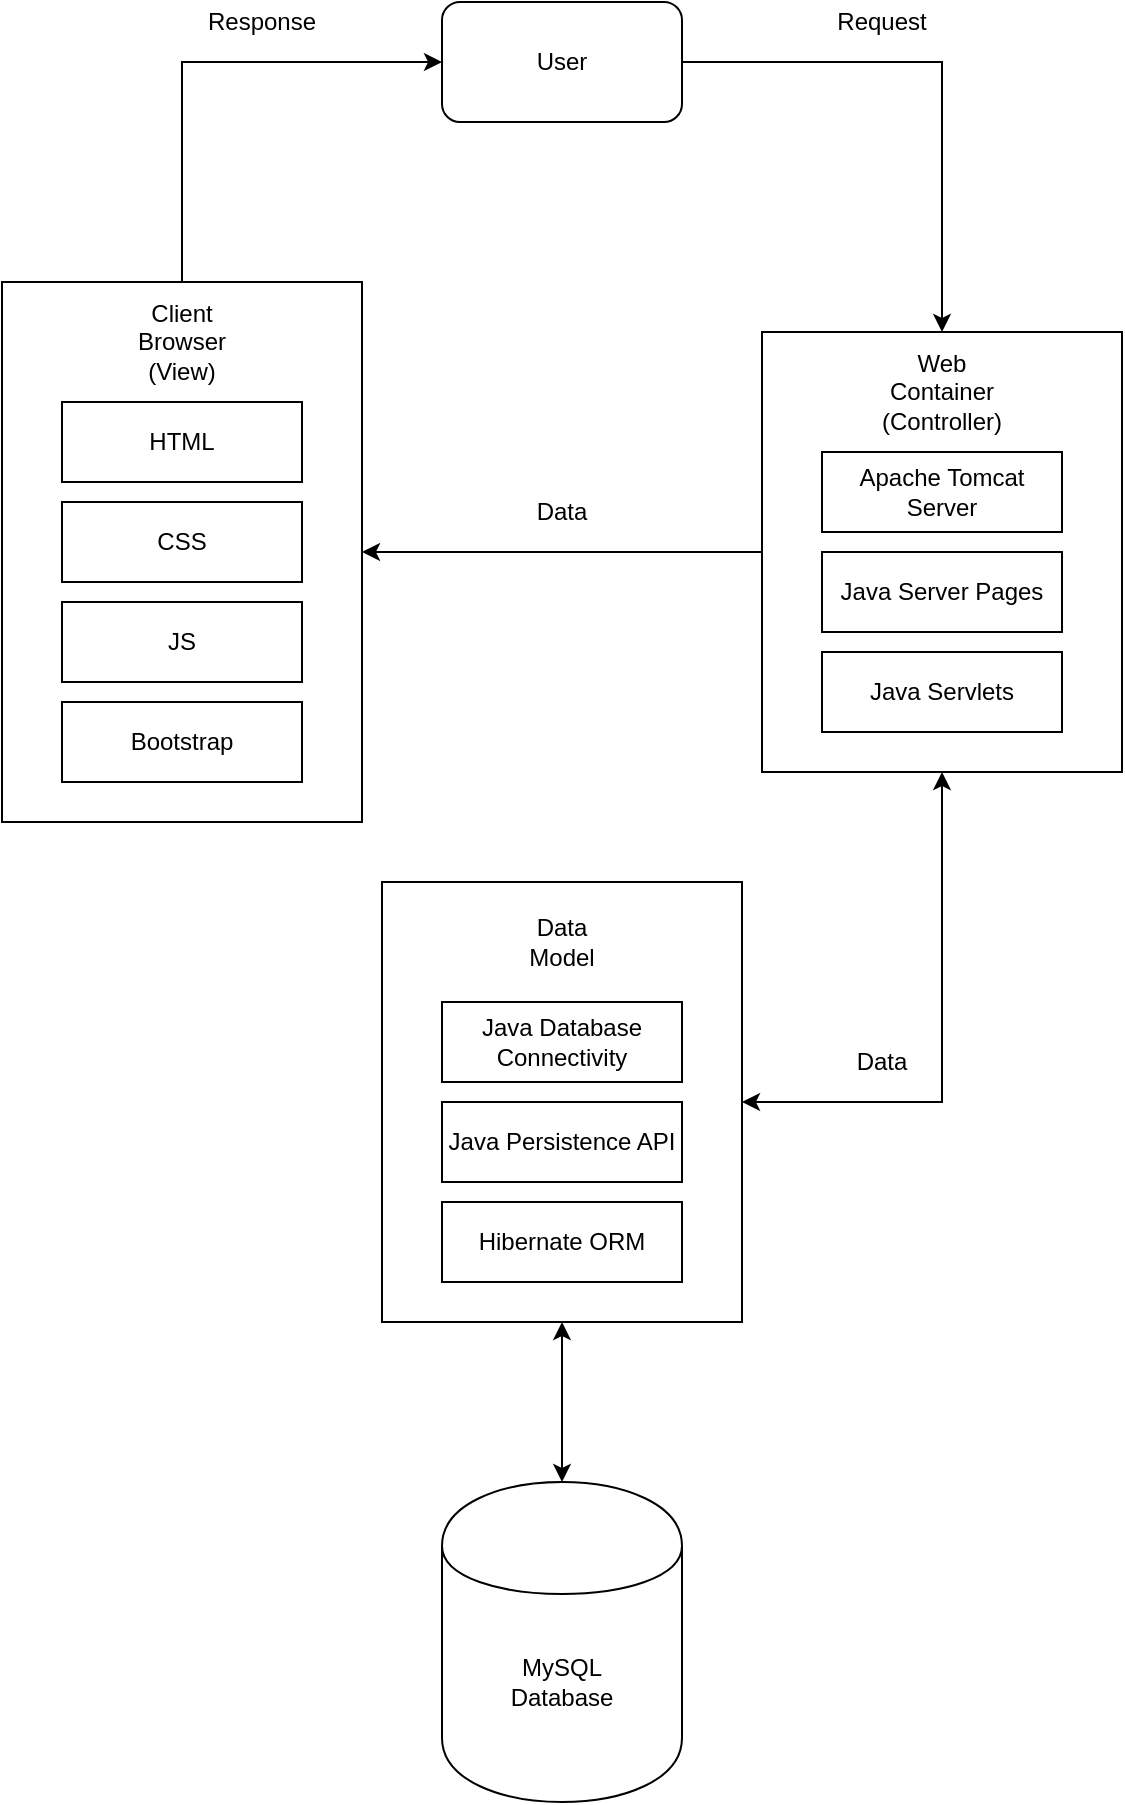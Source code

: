 <mxfile version="11.2.5" type="device" pages="1"><diagram id="rEGHlhDbSSEu3UaHxGdg" name="Page-1"><mxGraphModel dx="946" dy="640" grid="1" gridSize="10" guides="1" tooltips="1" connect="1" arrows="1" fold="1" page="1" pageScale="1" pageWidth="850" pageHeight="1100" math="0" shadow="0"><root><mxCell id="0"/><mxCell id="1" parent="0"/><mxCell id="SuVFbXh6-wZPV1t0Rhj7-21" value="MySQL&lt;br&gt;Database" style="shape=cylinder;whiteSpace=wrap;html=1;boundedLbl=1;backgroundOutline=1;container=1;" vertex="1" parent="1"><mxGeometry x="360" y="760" width="120" height="160" as="geometry"/></mxCell><mxCell id="SuVFbXh6-wZPV1t0Rhj7-34" style="edgeStyle=orthogonalEdgeStyle;rounded=0;orthogonalLoop=1;jettySize=auto;html=1;entryX=0.5;entryY=0;entryDx=0;entryDy=0;startArrow=classic;startFill=1;endArrow=none;endFill=0;" edge="1" parent="1" source="SuVFbXh6-wZPV1t0Rhj7-27" target="SuVFbXh6-wZPV1t0Rhj7-1"><mxGeometry relative="1" as="geometry"/></mxCell><mxCell id="SuVFbXh6-wZPV1t0Rhj7-39" style="edgeStyle=orthogonalEdgeStyle;rounded=0;orthogonalLoop=1;jettySize=auto;html=1;entryX=0.5;entryY=0;entryDx=0;entryDy=0;startArrow=none;startFill=0;endArrow=classic;endFill=1;" edge="1" parent="1" source="SuVFbXh6-wZPV1t0Rhj7-27" target="SuVFbXh6-wZPV1t0Rhj7-6"><mxGeometry relative="1" as="geometry"/></mxCell><mxCell id="SuVFbXh6-wZPV1t0Rhj7-27" value="User" style="rounded=1;whiteSpace=wrap;html=1;" vertex="1" parent="1"><mxGeometry x="360" y="20" width="120" height="60" as="geometry"/></mxCell><mxCell id="SuVFbXh6-wZPV1t0Rhj7-29" value="" style="group" vertex="1" connectable="0" parent="1"><mxGeometry x="330" y="460" width="180" height="220" as="geometry"/></mxCell><mxCell id="SuVFbXh6-wZPV1t0Rhj7-28" value="" style="group;fontStyle=0" vertex="1" connectable="0" parent="SuVFbXh6-wZPV1t0Rhj7-29"><mxGeometry width="180" height="220" as="geometry"/></mxCell><mxCell id="SuVFbXh6-wZPV1t0Rhj7-24" value="" style="group;fontStyle=0" vertex="1" connectable="0" parent="SuVFbXh6-wZPV1t0Rhj7-28"><mxGeometry width="180" height="220" as="geometry"/></mxCell><mxCell id="SuVFbXh6-wZPV1t0Rhj7-20" value="" style="group;fontStyle=0" vertex="1" connectable="0" parent="SuVFbXh6-wZPV1t0Rhj7-24"><mxGeometry width="180" height="220" as="geometry"/></mxCell><mxCell id="SuVFbXh6-wZPV1t0Rhj7-12" value="" style="rounded=0;whiteSpace=wrap;html=1;fontStyle=0" vertex="1" parent="SuVFbXh6-wZPV1t0Rhj7-20"><mxGeometry width="180" height="220" as="geometry"/></mxCell><mxCell id="SuVFbXh6-wZPV1t0Rhj7-13" value="Java Database Connectivity" style="rounded=0;whiteSpace=wrap;html=1;fontStyle=0" vertex="1" parent="SuVFbXh6-wZPV1t0Rhj7-20"><mxGeometry x="30" y="60" width="120" height="40" as="geometry"/></mxCell><mxCell id="SuVFbXh6-wZPV1t0Rhj7-14" value="Java Persistence API" style="rounded=0;whiteSpace=wrap;html=1;fontStyle=0" vertex="1" parent="SuVFbXh6-wZPV1t0Rhj7-20"><mxGeometry x="30" y="110" width="120" height="40" as="geometry"/></mxCell><mxCell id="SuVFbXh6-wZPV1t0Rhj7-15" value="Data Model" style="text;html=1;strokeColor=none;fillColor=none;align=center;verticalAlign=middle;whiteSpace=wrap;rounded=0;fontStyle=0" vertex="1" parent="SuVFbXh6-wZPV1t0Rhj7-20"><mxGeometry x="70" y="20" width="40" height="20" as="geometry"/></mxCell><mxCell id="SuVFbXh6-wZPV1t0Rhj7-16" value="Hibernate ORM" style="rounded=0;whiteSpace=wrap;html=1;fontStyle=0" vertex="1" parent="SuVFbXh6-wZPV1t0Rhj7-20"><mxGeometry x="30" y="160" width="120" height="40" as="geometry"/></mxCell><mxCell id="SuVFbXh6-wZPV1t0Rhj7-30" value="" style="group" vertex="1" connectable="0" parent="1"><mxGeometry x="520" y="185" width="180" height="220" as="geometry"/></mxCell><mxCell id="SuVFbXh6-wZPV1t0Rhj7-25" value="" style="group" vertex="1" connectable="0" parent="SuVFbXh6-wZPV1t0Rhj7-30"><mxGeometry width="180" height="220" as="geometry"/></mxCell><mxCell id="SuVFbXh6-wZPV1t0Rhj7-18" value="" style="group" vertex="1" connectable="0" parent="SuVFbXh6-wZPV1t0Rhj7-25"><mxGeometry width="180" height="220" as="geometry"/></mxCell><mxCell id="SuVFbXh6-wZPV1t0Rhj7-6" value="" style="rounded=0;whiteSpace=wrap;html=1;" vertex="1" parent="SuVFbXh6-wZPV1t0Rhj7-18"><mxGeometry width="180" height="220" as="geometry"/></mxCell><mxCell id="SuVFbXh6-wZPV1t0Rhj7-7" value="Apache Tomcat Server" style="rounded=0;whiteSpace=wrap;html=1;" vertex="1" parent="SuVFbXh6-wZPV1t0Rhj7-18"><mxGeometry x="30" y="60" width="120" height="40" as="geometry"/></mxCell><mxCell id="SuVFbXh6-wZPV1t0Rhj7-8" value="Java Server Pages" style="rounded=0;whiteSpace=wrap;html=1;" vertex="1" parent="SuVFbXh6-wZPV1t0Rhj7-18"><mxGeometry x="30" y="110" width="120" height="40" as="geometry"/></mxCell><mxCell id="SuVFbXh6-wZPV1t0Rhj7-9" value="Web Container&lt;br&gt;(Controller)" style="text;html=1;strokeColor=none;fillColor=none;align=center;verticalAlign=middle;whiteSpace=wrap;rounded=0;" vertex="1" parent="SuVFbXh6-wZPV1t0Rhj7-18"><mxGeometry x="70" y="20" width="40" height="20" as="geometry"/></mxCell><mxCell id="SuVFbXh6-wZPV1t0Rhj7-11" value="Java Servlets" style="rounded=0;whiteSpace=wrap;html=1;" vertex="1" parent="SuVFbXh6-wZPV1t0Rhj7-18"><mxGeometry x="30" y="160" width="120" height="40" as="geometry"/></mxCell><mxCell id="SuVFbXh6-wZPV1t0Rhj7-31" value="" style="group" vertex="1" connectable="0" parent="1"><mxGeometry x="140" y="160" width="180" height="270" as="geometry"/></mxCell><mxCell id="SuVFbXh6-wZPV1t0Rhj7-26" value="" style="group" vertex="1" connectable="0" parent="SuVFbXh6-wZPV1t0Rhj7-31"><mxGeometry width="180" height="270" as="geometry"/></mxCell><mxCell id="SuVFbXh6-wZPV1t0Rhj7-19" value="" style="group" vertex="1" connectable="0" parent="SuVFbXh6-wZPV1t0Rhj7-26"><mxGeometry width="180" height="270" as="geometry"/></mxCell><mxCell id="SuVFbXh6-wZPV1t0Rhj7-1" value="" style="rounded=0;whiteSpace=wrap;html=1;" vertex="1" parent="SuVFbXh6-wZPV1t0Rhj7-19"><mxGeometry width="180" height="270" as="geometry"/></mxCell><mxCell id="SuVFbXh6-wZPV1t0Rhj7-2" value="HTML" style="rounded=0;whiteSpace=wrap;html=1;" vertex="1" parent="SuVFbXh6-wZPV1t0Rhj7-19"><mxGeometry x="30" y="60" width="120" height="40" as="geometry"/></mxCell><mxCell id="SuVFbXh6-wZPV1t0Rhj7-3" value="CSS" style="rounded=0;whiteSpace=wrap;html=1;" vertex="1" parent="SuVFbXh6-wZPV1t0Rhj7-19"><mxGeometry x="30" y="110" width="120" height="40" as="geometry"/></mxCell><mxCell id="SuVFbXh6-wZPV1t0Rhj7-5" value="Client Browser&lt;br&gt;(View)" style="text;html=1;strokeColor=none;fillColor=none;align=center;verticalAlign=middle;whiteSpace=wrap;rounded=0;" vertex="1" parent="SuVFbXh6-wZPV1t0Rhj7-19"><mxGeometry x="70" y="20" width="40" height="20" as="geometry"/></mxCell><mxCell id="SuVFbXh6-wZPV1t0Rhj7-10" value="JS" style="rounded=0;whiteSpace=wrap;html=1;" vertex="1" parent="SuVFbXh6-wZPV1t0Rhj7-19"><mxGeometry x="30" y="160" width="120" height="40" as="geometry"/></mxCell><mxCell id="SuVFbXh6-wZPV1t0Rhj7-41" value="Bootstrap" style="rounded=0;whiteSpace=wrap;html=1;" vertex="1" parent="SuVFbXh6-wZPV1t0Rhj7-19"><mxGeometry x="30" y="210" width="120" height="40" as="geometry"/></mxCell><mxCell id="SuVFbXh6-wZPV1t0Rhj7-38" style="edgeStyle=orthogonalEdgeStyle;rounded=0;orthogonalLoop=1;jettySize=auto;html=1;exitX=0.5;exitY=1;exitDx=0;exitDy=0;entryX=0.5;entryY=0;entryDx=0;entryDy=0;startArrow=classic;startFill=1;" edge="1" parent="1" source="SuVFbXh6-wZPV1t0Rhj7-12" target="SuVFbXh6-wZPV1t0Rhj7-21"><mxGeometry relative="1" as="geometry"/></mxCell><mxCell id="SuVFbXh6-wZPV1t0Rhj7-40" style="edgeStyle=orthogonalEdgeStyle;rounded=0;orthogonalLoop=1;jettySize=auto;html=1;entryX=1;entryY=0.5;entryDx=0;entryDy=0;startArrow=classic;startFill=1;endArrow=classic;endFill=1;exitX=0.5;exitY=1;exitDx=0;exitDy=0;" edge="1" parent="1" source="SuVFbXh6-wZPV1t0Rhj7-6" target="SuVFbXh6-wZPV1t0Rhj7-12"><mxGeometry relative="1" as="geometry"/></mxCell><mxCell id="SuVFbXh6-wZPV1t0Rhj7-42" style="edgeStyle=orthogonalEdgeStyle;rounded=0;orthogonalLoop=1;jettySize=auto;html=1;startArrow=none;startFill=0;endArrow=classic;endFill=1;" edge="1" parent="1" source="SuVFbXh6-wZPV1t0Rhj7-6" target="SuVFbXh6-wZPV1t0Rhj7-1"><mxGeometry relative="1" as="geometry"/></mxCell><mxCell id="SuVFbXh6-wZPV1t0Rhj7-43" value="Response" style="text;html=1;strokeColor=none;fillColor=none;align=center;verticalAlign=middle;whiteSpace=wrap;rounded=0;" vertex="1" parent="1"><mxGeometry x="250" y="20" width="40" height="20" as="geometry"/></mxCell><mxCell id="SuVFbXh6-wZPV1t0Rhj7-44" value="Request" style="text;html=1;strokeColor=none;fillColor=none;align=center;verticalAlign=middle;whiteSpace=wrap;rounded=0;" vertex="1" parent="1"><mxGeometry x="560" y="20" width="40" height="20" as="geometry"/></mxCell><mxCell id="SuVFbXh6-wZPV1t0Rhj7-45" value="Data" style="text;html=1;strokeColor=none;fillColor=none;align=center;verticalAlign=middle;whiteSpace=wrap;rounded=0;" vertex="1" parent="1"><mxGeometry x="400" y="265" width="40" height="20" as="geometry"/></mxCell><mxCell id="SuVFbXh6-wZPV1t0Rhj7-48" value="Data" style="text;html=1;strokeColor=none;fillColor=none;align=center;verticalAlign=middle;whiteSpace=wrap;rounded=0;" vertex="1" parent="1"><mxGeometry x="560" y="540" width="40" height="20" as="geometry"/></mxCell></root></mxGraphModel></diagram></mxfile>
